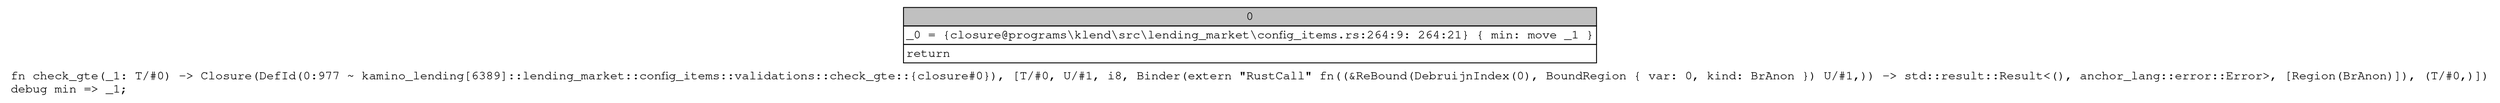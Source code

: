 digraph Mir_0_974 {
    graph [fontname="Courier, monospace"];
    node [fontname="Courier, monospace"];
    edge [fontname="Courier, monospace"];
    label=<fn check_gte(_1: T/#0) -&gt; Closure(DefId(0:977 ~ kamino_lending[6389]::lending_market::config_items::validations::check_gte::{closure#0}), [T/#0, U/#1, i8, Binder(extern &quot;RustCall&quot; fn((&amp;ReBound(DebruijnIndex(0), BoundRegion { var: 0, kind: BrAnon }) U/#1,)) -&gt; std::result::Result&lt;(), anchor_lang::error::Error&gt;, [Region(BrAnon)]), (T/#0,)])<br align="left"/>debug min =&gt; _1;<br align="left"/>>;
    bb0__0_974 [shape="none", label=<<table border="0" cellborder="1" cellspacing="0"><tr><td bgcolor="gray" align="center" colspan="1">0</td></tr><tr><td align="left" balign="left">_0 = {closure@programs\klend\src\lending_market\config_items.rs:264:9: 264:21} { min: move _1 }<br/></td></tr><tr><td align="left">return</td></tr></table>>];
}
